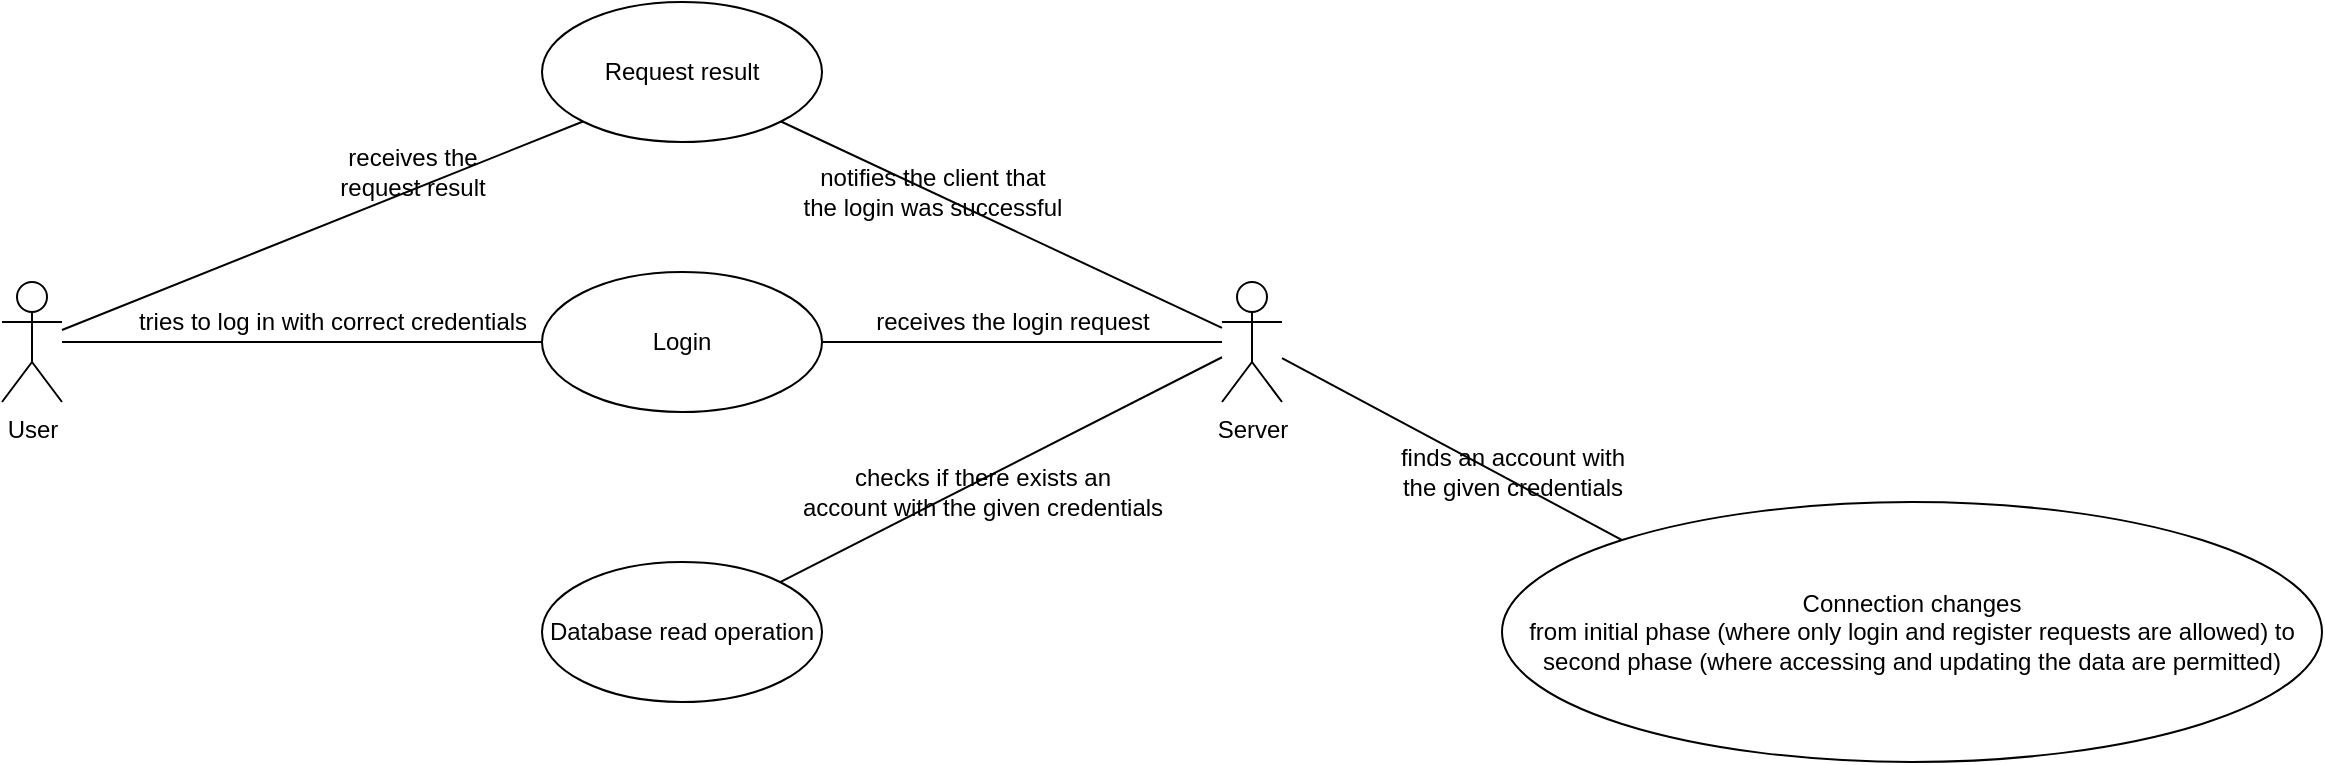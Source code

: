 <mxfile version="17.4.2" type="device"><diagram id="Eyw3GGSjCRd1r3R1gPrU" name="Page-1"><mxGraphModel dx="1038" dy="649" grid="1" gridSize="10" guides="1" tooltips="1" connect="1" arrows="1" fold="1" page="0" pageScale="1" pageWidth="850" pageHeight="1100" math="0" shadow="0"><root><mxCell id="0"/><mxCell id="1" parent="0"/><mxCell id="_baS3ad68ZP7tb2exLYO-9" style="edgeStyle=orthogonalEdgeStyle;rounded=0;orthogonalLoop=1;jettySize=auto;html=1;entryX=0;entryY=0.5;entryDx=0;entryDy=0;endArrow=none;endFill=0;" edge="1" parent="1" source="_baS3ad68ZP7tb2exLYO-1" target="_baS3ad68ZP7tb2exLYO-8"><mxGeometry relative="1" as="geometry"/></mxCell><mxCell id="_baS3ad68ZP7tb2exLYO-22" style="edgeStyle=none;rounded=0;orthogonalLoop=1;jettySize=auto;html=1;entryX=0;entryY=1;entryDx=0;entryDy=0;endArrow=none;endFill=0;" edge="1" parent="1" source="_baS3ad68ZP7tb2exLYO-1" target="_baS3ad68ZP7tb2exLYO-20"><mxGeometry relative="1" as="geometry"/></mxCell><mxCell id="_baS3ad68ZP7tb2exLYO-1" value="User" style="shape=umlActor;verticalLabelPosition=bottom;verticalAlign=top;html=1;" vertex="1" parent="1"><mxGeometry x="330" y="300" width="30" height="60" as="geometry"/></mxCell><mxCell id="_baS3ad68ZP7tb2exLYO-10" style="edgeStyle=orthogonalEdgeStyle;rounded=0;orthogonalLoop=1;jettySize=auto;html=1;entryX=1;entryY=0.5;entryDx=0;entryDy=0;endArrow=none;endFill=0;" edge="1" parent="1" source="_baS3ad68ZP7tb2exLYO-3" target="_baS3ad68ZP7tb2exLYO-8"><mxGeometry relative="1" as="geometry"/></mxCell><mxCell id="_baS3ad68ZP7tb2exLYO-14" style="rounded=0;orthogonalLoop=1;jettySize=auto;html=1;endArrow=none;endFill=0;" edge="1" parent="1" source="_baS3ad68ZP7tb2exLYO-3" target="_baS3ad68ZP7tb2exLYO-13"><mxGeometry relative="1" as="geometry"/></mxCell><mxCell id="_baS3ad68ZP7tb2exLYO-17" style="edgeStyle=none;rounded=0;orthogonalLoop=1;jettySize=auto;html=1;entryX=0;entryY=0;entryDx=0;entryDy=0;endArrow=none;endFill=0;" edge="1" parent="1" source="_baS3ad68ZP7tb2exLYO-3" target="_baS3ad68ZP7tb2exLYO-16"><mxGeometry relative="1" as="geometry"/></mxCell><mxCell id="_baS3ad68ZP7tb2exLYO-21" style="edgeStyle=none;rounded=0;orthogonalLoop=1;jettySize=auto;html=1;entryX=1;entryY=1;entryDx=0;entryDy=0;endArrow=none;endFill=0;" edge="1" parent="1" source="_baS3ad68ZP7tb2exLYO-3" target="_baS3ad68ZP7tb2exLYO-20"><mxGeometry relative="1" as="geometry"/></mxCell><mxCell id="_baS3ad68ZP7tb2exLYO-3" value="Server" style="shape=umlActor;verticalLabelPosition=bottom;verticalAlign=top;html=1;" vertex="1" parent="1"><mxGeometry x="940" y="300" width="30" height="60" as="geometry"/></mxCell><mxCell id="_baS3ad68ZP7tb2exLYO-8" value="Login" style="ellipse;whiteSpace=wrap;html=1;" vertex="1" parent="1"><mxGeometry x="600" y="295" width="140" height="70" as="geometry"/></mxCell><mxCell id="_baS3ad68ZP7tb2exLYO-11" value="tries to log in with correct credentials" style="text;html=1;align=center;verticalAlign=middle;resizable=0;points=[];autosize=1;strokeColor=none;fillColor=none;" vertex="1" parent="1"><mxGeometry x="390" y="310" width="210" height="20" as="geometry"/></mxCell><mxCell id="_baS3ad68ZP7tb2exLYO-12" value="receives the login request" style="text;html=1;align=center;verticalAlign=middle;resizable=0;points=[];autosize=1;strokeColor=none;fillColor=none;" vertex="1" parent="1"><mxGeometry x="760" y="310" width="150" height="20" as="geometry"/></mxCell><mxCell id="_baS3ad68ZP7tb2exLYO-13" value="Database read operation" style="ellipse;whiteSpace=wrap;html=1;" vertex="1" parent="1"><mxGeometry x="600" y="440" width="140" height="70" as="geometry"/></mxCell><mxCell id="_baS3ad68ZP7tb2exLYO-15" value="checks if there exists an &lt;br&gt;account with the given credentials" style="text;html=1;align=center;verticalAlign=middle;resizable=0;points=[];autosize=1;strokeColor=none;fillColor=none;" vertex="1" parent="1"><mxGeometry x="720" y="390" width="200" height="30" as="geometry"/></mxCell><mxCell id="_baS3ad68ZP7tb2exLYO-16" value="Connection changes&lt;br&gt;from initial phase (where only login and register requests are allowed) to second phase (where accessing and updating the data are permitted)" style="ellipse;whiteSpace=wrap;html=1;" vertex="1" parent="1"><mxGeometry x="1080" y="410" width="410" height="130" as="geometry"/></mxCell><mxCell id="_baS3ad68ZP7tb2exLYO-18" value="finds an account with&lt;br&gt;the given credentials" style="text;html=1;align=center;verticalAlign=middle;resizable=0;points=[];autosize=1;strokeColor=none;fillColor=none;" vertex="1" parent="1"><mxGeometry x="1020" y="380" width="130" height="30" as="geometry"/></mxCell><mxCell id="_baS3ad68ZP7tb2exLYO-20" value="Request result" style="ellipse;whiteSpace=wrap;html=1;" vertex="1" parent="1"><mxGeometry x="600" y="160" width="140" height="70" as="geometry"/></mxCell><mxCell id="_baS3ad68ZP7tb2exLYO-23" value="notifies the client that &lt;br&gt;the login was successful" style="text;html=1;align=center;verticalAlign=middle;resizable=0;points=[];autosize=1;strokeColor=none;fillColor=none;" vertex="1" parent="1"><mxGeometry x="720" y="240" width="150" height="30" as="geometry"/></mxCell><mxCell id="_baS3ad68ZP7tb2exLYO-24" value="receives the &lt;br&gt;request result" style="text;html=1;align=center;verticalAlign=middle;resizable=0;points=[];autosize=1;strokeColor=none;fillColor=none;" vertex="1" parent="1"><mxGeometry x="490" y="230" width="90" height="30" as="geometry"/></mxCell></root></mxGraphModel></diagram></mxfile>